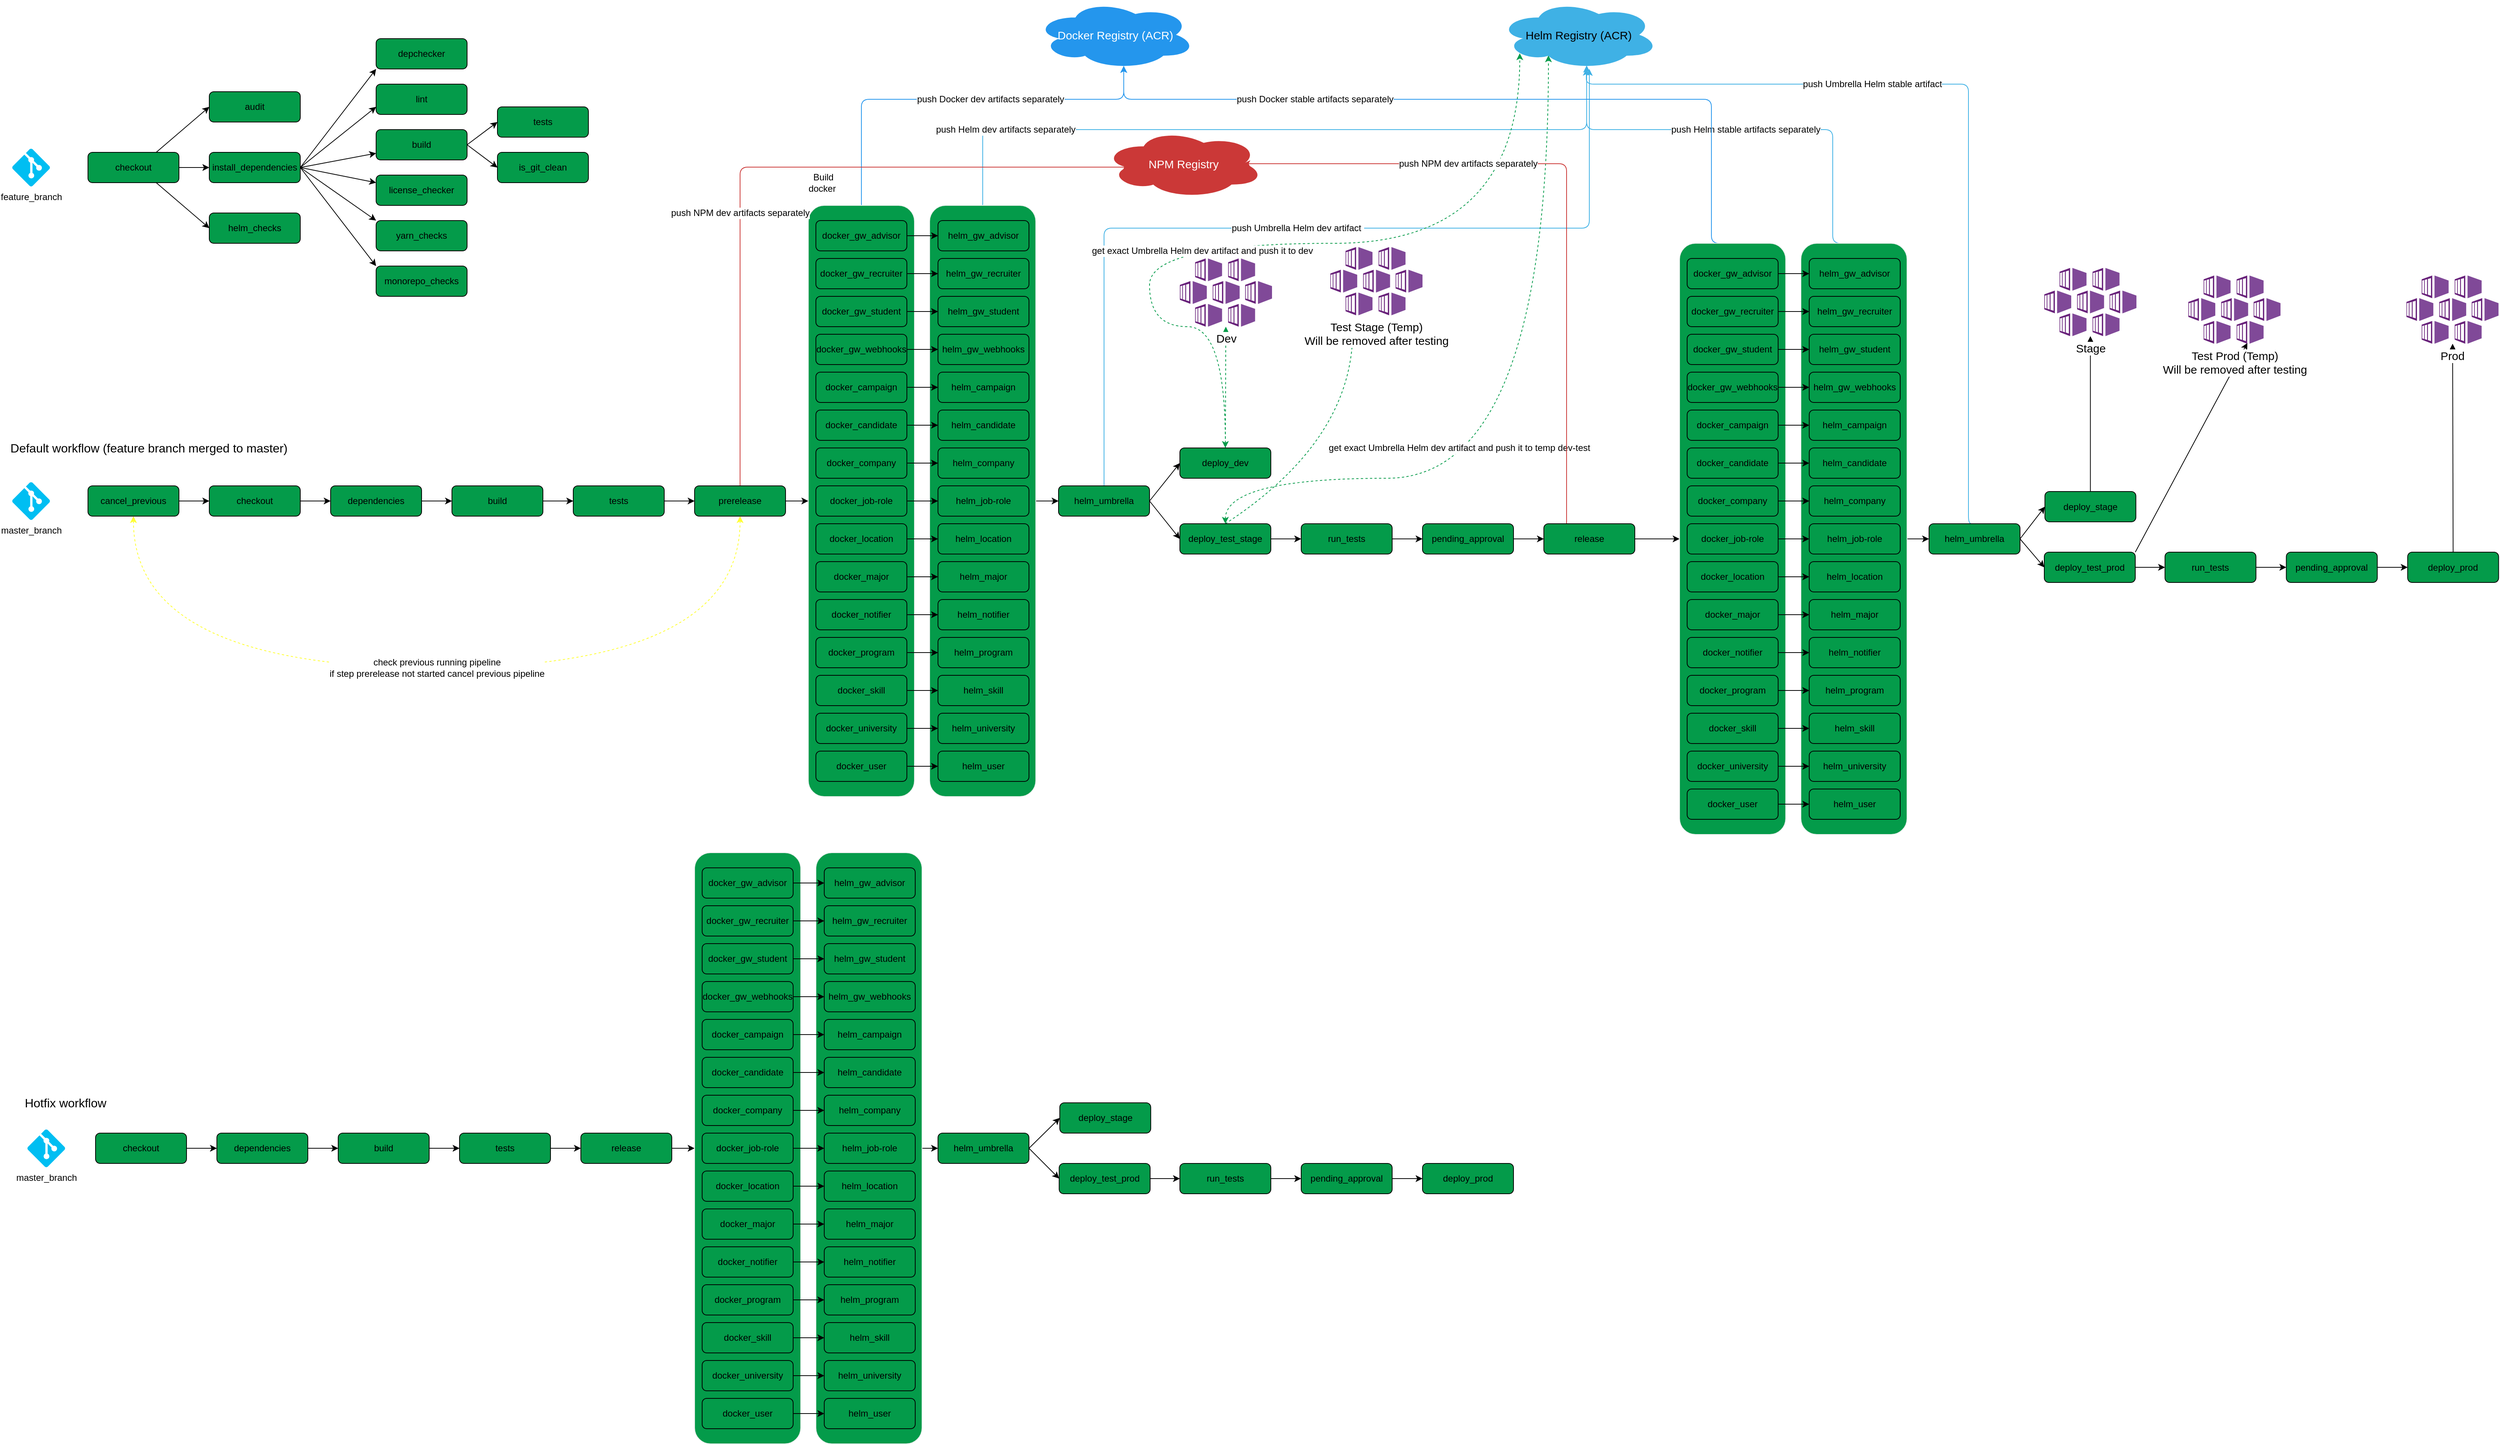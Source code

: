 <mxfile version="13.1.3">
    <diagram id="6hGFLwfOUW9BJ-s0fimq" name="Page-1">
        <mxGraphModel dx="1618" dy="837" grid="1" gridSize="10" guides="1" tooltips="1" connect="1" arrows="1" fold="1" page="1" pageScale="1" pageWidth="827" pageHeight="1169" math="0" shadow="0">
            <root>
                <mxCell id="0"/>
                <mxCell id="1" parent="0"/>
                <mxCell id="155" value="" style="edgeStyle=none;rounded=0;orthogonalLoop=1;jettySize=auto;html=1;" parent="1" source="153" target="118" edge="1">
                    <mxGeometry relative="1" as="geometry"/>
                </mxCell>
                <mxCell id="242" value="&lt;font style=&quot;font-size: 12px&quot;&gt;push Helm dev artifacts separately&lt;/font&gt;" style="edgeStyle=orthogonalEdgeStyle;rounded=1;orthogonalLoop=1;jettySize=auto;html=1;exitX=0.5;exitY=0;exitDx=0;exitDy=0;entryX=0.55;entryY=0.95;entryDx=0;entryDy=0;entryPerimeter=0;fillColor=#1ba1e2;strokeColor=#3FB1E5;" parent="1" source="153" target="148" edge="1">
                    <mxGeometry x="-0.796" y="-30" relative="1" as="geometry">
                        <Array as="points">
                            <mxPoint x="1300" y="210"/>
                            <mxPoint x="2097" y="210"/>
                        </Array>
                        <mxPoint x="30" y="-30" as="offset"/>
                    </mxGeometry>
                </mxCell>
                <mxCell id="153" value="" style="rounded=1;whiteSpace=wrap;html=1;fillColor=#049B4A;strokeColor=#F0F0F0;" parent="1" vertex="1">
                    <mxGeometry x="1230" y="310" width="140" height="780" as="geometry"/>
                </mxCell>
                <mxCell id="240" value="&lt;font style=&quot;font-size: 12px&quot;&gt;push Docker&amp;nbsp;dev artifacts&amp;nbsp;separately&lt;/font&gt;" style="edgeStyle=orthogonalEdgeStyle;rounded=1;orthogonalLoop=1;jettySize=auto;html=1;exitX=0.5;exitY=0;exitDx=0;exitDy=0;entryX=0.55;entryY=0.95;entryDx=0;entryDy=0;entryPerimeter=0;fillColor=#0050ef;strokeColor=#2496ed;" parent="1" source="151" target="146" edge="1">
                    <mxGeometry x="0.168" relative="1" as="geometry">
                        <mxPoint x="1486" y="140" as="targetPoint"/>
                        <Array as="points">
                            <mxPoint x="1140" y="170"/>
                            <mxPoint x="1486" y="170"/>
                            <mxPoint x="1486" y="126"/>
                            <mxPoint x="1486" y="126"/>
                        </Array>
                        <mxPoint as="offset"/>
                    </mxGeometry>
                </mxCell>
                <mxCell id="151" value="" style="rounded=1;whiteSpace=wrap;html=1;fillColor=#049B4A;strokeColor=#F0F0F0;" parent="1" vertex="1">
                    <mxGeometry x="1070" y="310" width="140" height="780" as="geometry"/>
                </mxCell>
                <mxCell id="3" value="feature_branch" style="verticalLabelPosition=bottom;html=1;verticalAlign=top;align=center;strokeColor=none;fillColor=#00BEF2;shape=mxgraph.azure.git_repository;" parent="1" vertex="1">
                    <mxGeometry x="20" y="235" width="50" height="50" as="geometry"/>
                </mxCell>
                <mxCell id="4" value="master_branch" style="verticalLabelPosition=bottom;html=1;verticalAlign=top;align=center;strokeColor=none;fillColor=#00BEF2;shape=mxgraph.azure.git_repository;" parent="1" vertex="1">
                    <mxGeometry x="20" y="675" width="50" height="50" as="geometry"/>
                </mxCell>
                <mxCell id="31" style="rounded=0;orthogonalLoop=1;jettySize=auto;html=1;exitX=0.75;exitY=0;exitDx=0;exitDy=0;entryX=0;entryY=0.5;entryDx=0;entryDy=0;" parent="1" source="8" target="14" edge="1">
                    <mxGeometry relative="1" as="geometry"/>
                </mxCell>
                <mxCell id="32" value="" style="edgeStyle=orthogonalEdgeStyle;rounded=0;orthogonalLoop=1;jettySize=auto;html=1;" parent="1" source="8" target="10" edge="1">
                    <mxGeometry relative="1" as="geometry"/>
                </mxCell>
                <mxCell id="33" style="orthogonalLoop=1;jettySize=auto;html=1;exitX=0.75;exitY=1;exitDx=0;exitDy=0;entryX=0;entryY=0.5;entryDx=0;entryDy=0;rounded=0;" parent="1" source="8" target="24" edge="1">
                    <mxGeometry relative="1" as="geometry"/>
                </mxCell>
                <mxCell id="8" value="checkout" style="rounded=1;whiteSpace=wrap;html=1;fillColor=#049B4A;" parent="1" vertex="1">
                    <mxGeometry x="120" y="240" width="120" height="40" as="geometry"/>
                </mxCell>
                <mxCell id="34" value="" style="edgeStyle=none;rounded=0;orthogonalLoop=1;jettySize=auto;html=1;exitX=1;exitY=0.5;exitDx=0;exitDy=0;" parent="1" source="10" target="12" edge="1">
                    <mxGeometry relative="1" as="geometry"/>
                </mxCell>
                <mxCell id="40" style="edgeStyle=none;rounded=0;orthogonalLoop=1;jettySize=auto;html=1;exitX=1;exitY=0.5;exitDx=0;exitDy=0;entryX=0;entryY=1;entryDx=0;entryDy=0;" parent="1" source="10" target="18" edge="1">
                    <mxGeometry relative="1" as="geometry"/>
                </mxCell>
                <mxCell id="41" style="edgeStyle=none;rounded=0;orthogonalLoop=1;jettySize=auto;html=1;exitX=1;exitY=0.5;exitDx=0;exitDy=0;entryX=0;entryY=0.75;entryDx=0;entryDy=0;" parent="1" source="10" target="16" edge="1">
                    <mxGeometry relative="1" as="geometry"/>
                </mxCell>
                <mxCell id="43" style="edgeStyle=none;rounded=0;orthogonalLoop=1;jettySize=auto;html=1;exitX=1;exitY=0.5;exitDx=0;exitDy=0;entryX=0;entryY=0;entryDx=0;entryDy=0;" parent="1" source="10" target="27" edge="1">
                    <mxGeometry relative="1" as="geometry"/>
                </mxCell>
                <mxCell id="44" style="edgeStyle=none;rounded=0;orthogonalLoop=1;jettySize=auto;html=1;exitX=1;exitY=0.5;exitDx=0;exitDy=0;entryX=0;entryY=0;entryDx=0;entryDy=0;" parent="1" source="10" target="26" edge="1">
                    <mxGeometry relative="1" as="geometry"/>
                </mxCell>
                <mxCell id="45" style="edgeStyle=none;rounded=0;orthogonalLoop=1;jettySize=auto;html=1;exitX=1;exitY=0.5;exitDx=0;exitDy=0;entryX=0;entryY=0.25;entryDx=0;entryDy=0;" parent="1" source="10" target="20" edge="1">
                    <mxGeometry relative="1" as="geometry"/>
                </mxCell>
                <mxCell id="10" value="install_dependencies" style="rounded=1;whiteSpace=wrap;html=1;fillColor=#049B4A;" parent="1" vertex="1">
                    <mxGeometry x="280" y="240" width="120" height="40" as="geometry"/>
                </mxCell>
                <mxCell id="35" style="edgeStyle=none;rounded=0;orthogonalLoop=1;jettySize=auto;html=1;exitX=1;exitY=0.5;exitDx=0;exitDy=0;entryX=0;entryY=0.5;entryDx=0;entryDy=0;" parent="1" source="12" target="22" edge="1">
                    <mxGeometry relative="1" as="geometry"/>
                </mxCell>
                <mxCell id="36" style="edgeStyle=none;rounded=0;orthogonalLoop=1;jettySize=auto;html=1;exitX=1;exitY=0.5;exitDx=0;exitDy=0;entryX=0;entryY=0.5;entryDx=0;entryDy=0;" parent="1" source="12" target="28" edge="1">
                    <mxGeometry relative="1" as="geometry"/>
                </mxCell>
                <mxCell id="12" value="build" style="rounded=1;whiteSpace=wrap;html=1;fillColor=#049B4A;" parent="1" vertex="1">
                    <mxGeometry x="500" y="210" width="120" height="40" as="geometry"/>
                </mxCell>
                <mxCell id="14" value="audit" style="rounded=1;whiteSpace=wrap;html=1;fillColor=#049B4A;" parent="1" vertex="1">
                    <mxGeometry x="280" y="160" width="120" height="40" as="geometry"/>
                </mxCell>
                <mxCell id="16" value="lint" style="rounded=1;whiteSpace=wrap;html=1;fillColor=#049B4A;" parent="1" vertex="1">
                    <mxGeometry x="500" y="150" width="120" height="40" as="geometry"/>
                </mxCell>
                <mxCell id="18" value="depchecker" style="rounded=1;whiteSpace=wrap;html=1;fillColor=#049B4A;" parent="1" vertex="1">
                    <mxGeometry x="500" y="90" width="120" height="40" as="geometry"/>
                </mxCell>
                <mxCell id="20" value="license_checker" style="rounded=1;whiteSpace=wrap;html=1;fillColor=#049B4A;" parent="1" vertex="1">
                    <mxGeometry x="500" y="270" width="120" height="40" as="geometry"/>
                </mxCell>
                <mxCell id="22" value="tests" style="rounded=1;whiteSpace=wrap;html=1;fillColor=#049B4A;" parent="1" vertex="1">
                    <mxGeometry x="660" y="180" width="120" height="40" as="geometry"/>
                </mxCell>
                <mxCell id="24" value="helm_checks" style="rounded=1;whiteSpace=wrap;html=1;fillColor=#049B4A;" parent="1" vertex="1">
                    <mxGeometry x="280" y="320" width="120" height="40" as="geometry"/>
                </mxCell>
                <mxCell id="26" value="yarn_checks" style="rounded=1;whiteSpace=wrap;html=1;fillColor=#049B4A;" parent="1" vertex="1">
                    <mxGeometry x="500" y="330" width="120" height="40" as="geometry"/>
                </mxCell>
                <mxCell id="27" value="monorepo_checks" style="rounded=1;whiteSpace=wrap;html=1;fillColor=#049B4A;" parent="1" vertex="1">
                    <mxGeometry x="500" y="390" width="120" height="40" as="geometry"/>
                </mxCell>
                <mxCell id="28" value="is_git_clean" style="rounded=1;whiteSpace=wrap;html=1;fillColor=#049B4A;" parent="1" vertex="1">
                    <mxGeometry x="660" y="240" width="120" height="40" as="geometry"/>
                </mxCell>
                <mxCell id="48" value="" style="edgeStyle=none;rounded=0;orthogonalLoop=1;jettySize=auto;html=1;" parent="1" source="46" target="47" edge="1">
                    <mxGeometry relative="1" as="geometry"/>
                </mxCell>
                <mxCell id="250" value="&lt;font style=&quot;font-size: 12px&quot;&gt;check previous running pipeline&lt;br&gt;if step prerelease not started cancel previous pipeline&lt;/font&gt;" style="edgeStyle=orthogonalEdgeStyle;curved=1;orthogonalLoop=1;jettySize=auto;html=1;exitX=0.5;exitY=1;exitDx=0;exitDy=0;entryX=0.5;entryY=1;entryDx=0;entryDy=0;dashed=1;startArrow=classic;startFill=1;strokeColor=#FFFF33;" parent="1" source="46" target="55" edge="1">
                    <mxGeometry relative="1" as="geometry">
                        <Array as="points">
                            <mxPoint x="180" y="920"/>
                            <mxPoint x="980" y="920"/>
                        </Array>
                    </mxGeometry>
                </mxCell>
                <mxCell id="46" value="cancel_previous" style="rounded=1;whiteSpace=wrap;html=1;fillColor=#049B4A;" parent="1" vertex="1">
                    <mxGeometry x="120" y="680" width="120" height="40" as="geometry"/>
                </mxCell>
                <mxCell id="50" value="" style="edgeStyle=none;rounded=0;orthogonalLoop=1;jettySize=auto;html=1;" parent="1" source="47" target="49" edge="1">
                    <mxGeometry relative="1" as="geometry"/>
                </mxCell>
                <mxCell id="47" value="checkout" style="rounded=1;whiteSpace=wrap;html=1;fillColor=#049B4A;" parent="1" vertex="1">
                    <mxGeometry x="280" y="680" width="120" height="40" as="geometry"/>
                </mxCell>
                <mxCell id="52" value="" style="edgeStyle=none;rounded=0;orthogonalLoop=1;jettySize=auto;html=1;" parent="1" source="49" target="51" edge="1">
                    <mxGeometry relative="1" as="geometry"/>
                </mxCell>
                <mxCell id="49" value="dependencies" style="rounded=1;whiteSpace=wrap;html=1;fillColor=#049B4A;" parent="1" vertex="1">
                    <mxGeometry x="440" y="680" width="120" height="40" as="geometry"/>
                </mxCell>
                <mxCell id="54" value="" style="edgeStyle=none;rounded=0;orthogonalLoop=1;jettySize=auto;html=1;" parent="1" source="51" target="53" edge="1">
                    <mxGeometry relative="1" as="geometry"/>
                </mxCell>
                <mxCell id="51" value="build" style="rounded=1;whiteSpace=wrap;html=1;fillColor=#049B4A;" parent="1" vertex="1">
                    <mxGeometry x="600" y="680" width="120" height="40" as="geometry"/>
                </mxCell>
                <mxCell id="56" value="" style="edgeStyle=none;rounded=0;orthogonalLoop=1;jettySize=auto;html=1;" parent="1" source="53" target="55" edge="1">
                    <mxGeometry relative="1" as="geometry"/>
                </mxCell>
                <mxCell id="53" value="tests" style="rounded=1;whiteSpace=wrap;html=1;fillColor=#049B4A;" parent="1" vertex="1">
                    <mxGeometry x="760" y="680" width="120" height="40" as="geometry"/>
                </mxCell>
                <mxCell id="154" value="" style="edgeStyle=none;rounded=0;orthogonalLoop=1;jettySize=auto;html=1;" parent="1" source="55" target="151" edge="1">
                    <mxGeometry relative="1" as="geometry"/>
                </mxCell>
                <mxCell id="237" value="&lt;font style=&quot;font-size: 12px&quot;&gt;push NPM dev artifacts&amp;nbsp;separately&lt;/font&gt;" style="edgeStyle=orthogonalEdgeStyle;rounded=1;orthogonalLoop=1;jettySize=auto;html=1;exitX=0.5;exitY=0;exitDx=0;exitDy=0;entryX=0.16;entryY=0.55;entryDx=0;entryDy=0;entryPerimeter=0;fillColor=#e51400;strokeColor=#cb3837;" parent="1" source="55" target="144" edge="1">
                    <mxGeometry x="-0.1" y="-60" relative="1" as="geometry">
                        <Array as="points">
                            <mxPoint x="980" y="260"/>
                        </Array>
                        <mxPoint as="offset"/>
                    </mxGeometry>
                </mxCell>
                <mxCell id="55" value="prerelease" style="rounded=1;whiteSpace=wrap;html=1;fillColor=#049B4A;" parent="1" vertex="1">
                    <mxGeometry x="920" y="680" width="120" height="40" as="geometry"/>
                </mxCell>
                <mxCell id="110" value="" style="edgeStyle=none;rounded=0;orthogonalLoop=1;jettySize=auto;html=1;" parent="1" source="57" target="88" edge="1">
                    <mxGeometry relative="1" as="geometry"/>
                </mxCell>
                <mxCell id="57" value="docker_job-role" style="rounded=1;whiteSpace=wrap;html=1;fillColor=#049B4A;" parent="1" vertex="1">
                    <mxGeometry x="1080" y="680" width="120" height="40" as="geometry"/>
                </mxCell>
                <mxCell id="109" value="" style="edgeStyle=none;rounded=0;orthogonalLoop=1;jettySize=auto;html=1;" parent="1" source="59" target="89" edge="1">
                    <mxGeometry relative="1" as="geometry"/>
                </mxCell>
                <mxCell id="59" value="docker_company" style="rounded=1;whiteSpace=wrap;html=1;fillColor=#049B4A;" parent="1" vertex="1">
                    <mxGeometry x="1080" y="630" width="120" height="40" as="geometry"/>
                </mxCell>
                <mxCell id="108" value="" style="edgeStyle=none;rounded=0;orthogonalLoop=1;jettySize=auto;html=1;" parent="1" source="60" target="90" edge="1">
                    <mxGeometry relative="1" as="geometry"/>
                </mxCell>
                <mxCell id="60" value="docker_candidate" style="rounded=1;whiteSpace=wrap;html=1;fillColor=#049B4A;" parent="1" vertex="1">
                    <mxGeometry x="1080" y="580" width="120" height="40" as="geometry"/>
                </mxCell>
                <mxCell id="107" value="" style="edgeStyle=none;rounded=0;orthogonalLoop=1;jettySize=auto;html=1;" parent="1" source="61" target="91" edge="1">
                    <mxGeometry relative="1" as="geometry"/>
                </mxCell>
                <mxCell id="61" value="docker_campaign" style="rounded=1;whiteSpace=wrap;html=1;fillColor=#049B4A;" parent="1" vertex="1">
                    <mxGeometry x="1080" y="530" width="120" height="40" as="geometry"/>
                </mxCell>
                <mxCell id="106" value="" style="edgeStyle=none;rounded=0;orthogonalLoop=1;jettySize=auto;html=1;" parent="1" source="62" target="92" edge="1">
                    <mxGeometry relative="1" as="geometry"/>
                </mxCell>
                <mxCell id="62" value="docker_gw_webhooks" style="rounded=1;whiteSpace=wrap;html=1;fillColor=#049B4A;" parent="1" vertex="1">
                    <mxGeometry x="1080" y="480" width="120" height="40" as="geometry"/>
                </mxCell>
                <mxCell id="105" value="" style="edgeStyle=none;rounded=0;orthogonalLoop=1;jettySize=auto;html=1;" parent="1" source="63" target="93" edge="1">
                    <mxGeometry relative="1" as="geometry"/>
                </mxCell>
                <mxCell id="63" value="docker_gw_student" style="rounded=1;whiteSpace=wrap;html=1;fillColor=#049B4A;" parent="1" vertex="1">
                    <mxGeometry x="1080" y="430" width="120" height="40" as="geometry"/>
                </mxCell>
                <mxCell id="104" value="" style="edgeStyle=none;rounded=0;orthogonalLoop=1;jettySize=auto;html=1;" parent="1" source="64" target="94" edge="1">
                    <mxGeometry relative="1" as="geometry"/>
                </mxCell>
                <mxCell id="64" value="docker_gw_recruiter" style="rounded=1;whiteSpace=wrap;html=1;fillColor=#049B4A;" parent="1" vertex="1">
                    <mxGeometry x="1080" y="380" width="120" height="40" as="geometry"/>
                </mxCell>
                <mxCell id="103" value="" style="edgeStyle=none;rounded=0;orthogonalLoop=1;jettySize=auto;html=1;" parent="1" source="65" target="95" edge="1">
                    <mxGeometry relative="1" as="geometry"/>
                </mxCell>
                <mxCell id="65" value="docker_gw_advisor" style="rounded=1;whiteSpace=wrap;html=1;fillColor=#049B4A;" parent="1" vertex="1">
                    <mxGeometry x="1080" y="330" width="120" height="40" as="geometry"/>
                </mxCell>
                <mxCell id="115" value="" style="edgeStyle=none;rounded=0;orthogonalLoop=1;jettySize=auto;html=1;" parent="1" source="66" target="96" edge="1">
                    <mxGeometry relative="1" as="geometry"/>
                </mxCell>
                <mxCell id="66" value="docker_skill" style="rounded=1;whiteSpace=wrap;html=1;fillColor=#049B4A;" parent="1" vertex="1">
                    <mxGeometry x="1080" y="930" width="120" height="40" as="geometry"/>
                </mxCell>
                <mxCell id="111" value="" style="edgeStyle=none;rounded=0;orthogonalLoop=1;jettySize=auto;html=1;" parent="1" source="67" target="97" edge="1">
                    <mxGeometry relative="1" as="geometry"/>
                </mxCell>
                <mxCell id="67" value="docker_location" style="rounded=1;whiteSpace=wrap;html=1;fillColor=#049B4A;" parent="1" vertex="1">
                    <mxGeometry x="1080" y="730" width="120" height="40" as="geometry"/>
                </mxCell>
                <mxCell id="112" value="" style="edgeStyle=none;rounded=0;orthogonalLoop=1;jettySize=auto;html=1;" parent="1" source="68" target="98" edge="1">
                    <mxGeometry relative="1" as="geometry"/>
                </mxCell>
                <mxCell id="68" value="docker_major" style="rounded=1;whiteSpace=wrap;html=1;fillColor=#049B4A;" parent="1" vertex="1">
                    <mxGeometry x="1080" y="780" width="120" height="40" as="geometry"/>
                </mxCell>
                <mxCell id="113" value="" style="edgeStyle=none;rounded=0;orthogonalLoop=1;jettySize=auto;html=1;" parent="1" source="69" target="99" edge="1">
                    <mxGeometry relative="1" as="geometry"/>
                </mxCell>
                <mxCell id="69" value="docker_notifier" style="rounded=1;whiteSpace=wrap;html=1;fillColor=#049B4A;" parent="1" vertex="1">
                    <mxGeometry x="1080" y="830" width="120" height="40" as="geometry"/>
                </mxCell>
                <mxCell id="114" value="" style="edgeStyle=none;rounded=0;orthogonalLoop=1;jettySize=auto;html=1;" parent="1" source="70" target="100" edge="1">
                    <mxGeometry relative="1" as="geometry"/>
                </mxCell>
                <mxCell id="70" value="docker_program" style="rounded=1;whiteSpace=wrap;html=1;fillColor=#049B4A;" parent="1" vertex="1">
                    <mxGeometry x="1080" y="880" width="120" height="40" as="geometry"/>
                </mxCell>
                <mxCell id="116" value="" style="edgeStyle=none;rounded=0;orthogonalLoop=1;jettySize=auto;html=1;" parent="1" source="71" target="101" edge="1">
                    <mxGeometry relative="1" as="geometry"/>
                </mxCell>
                <mxCell id="71" value="docker_university" style="rounded=1;whiteSpace=wrap;html=1;fillColor=#049B4A;" parent="1" vertex="1">
                    <mxGeometry x="1080" y="980" width="120" height="40" as="geometry"/>
                </mxCell>
                <mxCell id="117" value="" style="edgeStyle=none;rounded=0;orthogonalLoop=1;jettySize=auto;html=1;" parent="1" source="72" target="102" edge="1">
                    <mxGeometry relative="1" as="geometry"/>
                </mxCell>
                <mxCell id="72" value="docker_user" style="rounded=1;whiteSpace=wrap;html=1;fillColor=#049B4A;" parent="1" vertex="1">
                    <mxGeometry x="1080" y="1030" width="120" height="40" as="geometry"/>
                </mxCell>
                <mxCell id="88" value="helm_job-role" style="rounded=1;whiteSpace=wrap;html=1;fillColor=#049B4A;" parent="1" vertex="1">
                    <mxGeometry x="1241" y="680" width="120" height="40" as="geometry"/>
                </mxCell>
                <mxCell id="121" value="" style="edgeStyle=none;rounded=0;orthogonalLoop=1;jettySize=auto;html=1;exitX=1;exitY=0.5;exitDx=0;exitDy=0;entryX=0;entryY=0.5;entryDx=0;entryDy=0;" parent="1" source="118" target="120" edge="1">
                    <mxGeometry relative="1" as="geometry"/>
                </mxCell>
                <mxCell id="123" style="edgeStyle=none;rounded=0;orthogonalLoop=1;jettySize=auto;html=1;exitX=1;exitY=0.5;exitDx=0;exitDy=0;entryX=0;entryY=0.5;entryDx=0;entryDy=0;" parent="1" source="118" target="122" edge="1">
                    <mxGeometry relative="1" as="geometry"/>
                </mxCell>
                <mxCell id="244" value="&lt;font style=&quot;font-size: 12px&quot;&gt;push Umbrella Helm dev artifact&amp;nbsp;&lt;/font&gt;" style="edgeStyle=orthogonalEdgeStyle;rounded=1;orthogonalLoop=1;jettySize=auto;html=1;exitX=0.5;exitY=0;exitDx=0;exitDy=0;fillColor=#1ba1e2;strokeColor=#3FB1E5;" parent="1" source="118" edge="1">
                    <mxGeometry relative="1" as="geometry">
                        <mxPoint x="2100" y="130" as="targetPoint"/>
                        <Array as="points">
                            <mxPoint x="1460" y="340"/>
                            <mxPoint x="2100" y="340"/>
                        </Array>
                    </mxGeometry>
                </mxCell>
                <mxCell id="118" value="helm_umbrella" style="rounded=1;whiteSpace=wrap;html=1;fillColor=#049B4A;" parent="1" vertex="1">
                    <mxGeometry x="1400" y="680" width="120" height="40" as="geometry"/>
                </mxCell>
                <mxCell id="172" style="edgeStyle=none;rounded=0;orthogonalLoop=1;jettySize=auto;html=1;exitX=0.5;exitY=0;exitDx=0;exitDy=0;dashed=1;strokeColor=#049B4A;" parent="1" source="120" target="161" edge="1">
                    <mxGeometry relative="1" as="geometry"/>
                </mxCell>
                <mxCell id="248" value="&lt;font style=&quot;font-size: 12px&quot;&gt;get exact Umbrella Helm dev artifact and push it to dev&amp;nbsp;&lt;/font&gt;" style="edgeStyle=orthogonalEdgeStyle;orthogonalLoop=1;jettySize=auto;html=1;exitX=0.5;exitY=0;exitDx=0;exitDy=0;entryX=0.13;entryY=0.77;entryDx=0;entryDy=0;entryPerimeter=0;strokeColor=#049B4A;dashed=1;curved=1;startArrow=classic;startFill=1;" parent="1" source="120" target="148" edge="1">
                    <mxGeometry x="-0.206" y="-10" relative="1" as="geometry">
                        <Array as="points">
                            <mxPoint x="1620" y="470"/>
                            <mxPoint x="1520" y="470"/>
                            <mxPoint x="1520" y="360"/>
                            <mxPoint x="2008" y="360"/>
                        </Array>
                        <mxPoint as="offset"/>
                    </mxGeometry>
                </mxCell>
                <mxCell id="120" value="deploy_dev" style="rounded=1;whiteSpace=wrap;html=1;fillColor=#049B4A;" parent="1" vertex="1">
                    <mxGeometry x="1560" y="630" width="120" height="40" as="geometry"/>
                </mxCell>
                <mxCell id="89" value="helm_company" style="rounded=1;whiteSpace=wrap;html=1;fillColor=#049B4A;" parent="1" vertex="1">
                    <mxGeometry x="1241" y="630" width="120" height="40" as="geometry"/>
                </mxCell>
                <mxCell id="90" value="helm_candidate" style="rounded=1;whiteSpace=wrap;html=1;fillColor=#049B4A;" parent="1" vertex="1">
                    <mxGeometry x="1241" y="580" width="120" height="40" as="geometry"/>
                </mxCell>
                <mxCell id="91" value="helm_campaign" style="rounded=1;whiteSpace=wrap;html=1;fillColor=#049B4A;" parent="1" vertex="1">
                    <mxGeometry x="1241" y="530" width="120" height="40" as="geometry"/>
                </mxCell>
                <mxCell id="92" value="helm_gw_webhooks" style="rounded=1;whiteSpace=wrap;html=1;fillColor=#049B4A;" parent="1" vertex="1">
                    <mxGeometry x="1241" y="480" width="120" height="40" as="geometry"/>
                </mxCell>
                <mxCell id="93" value="helm_gw_student" style="rounded=1;whiteSpace=wrap;html=1;fillColor=#049B4A;" parent="1" vertex="1">
                    <mxGeometry x="1241" y="430" width="120" height="40" as="geometry"/>
                </mxCell>
                <mxCell id="94" value="helm_gw_recruiter" style="rounded=1;whiteSpace=wrap;html=1;fillColor=#049B4A;" parent="1" vertex="1">
                    <mxGeometry x="1241" y="380" width="120" height="40" as="geometry"/>
                </mxCell>
                <mxCell id="95" value="helm_gw_advisor" style="rounded=1;whiteSpace=wrap;html=1;fillColor=#049B4A;" parent="1" vertex="1">
                    <mxGeometry x="1241" y="330" width="120" height="40" as="geometry"/>
                </mxCell>
                <mxCell id="96" value="helm_skill" style="rounded=1;whiteSpace=wrap;html=1;fillColor=#049B4A;" parent="1" vertex="1">
                    <mxGeometry x="1241" y="930" width="120" height="40" as="geometry"/>
                </mxCell>
                <mxCell id="97" value="helm_location" style="rounded=1;whiteSpace=wrap;html=1;fillColor=#049B4A;" parent="1" vertex="1">
                    <mxGeometry x="1241" y="730" width="120" height="40" as="geometry"/>
                </mxCell>
                <mxCell id="98" value="helm_major" style="rounded=1;whiteSpace=wrap;html=1;fillColor=#049B4A;" parent="1" vertex="1">
                    <mxGeometry x="1241" y="780" width="120" height="40" as="geometry"/>
                </mxCell>
                <mxCell id="99" value="helm_notifier" style="rounded=1;whiteSpace=wrap;html=1;fillColor=#049B4A;" parent="1" vertex="1">
                    <mxGeometry x="1241" y="830" width="120" height="40" as="geometry"/>
                </mxCell>
                <mxCell id="100" value="helm_program" style="rounded=1;whiteSpace=wrap;html=1;fillColor=#049B4A;" parent="1" vertex="1">
                    <mxGeometry x="1241" y="880" width="120" height="40" as="geometry"/>
                </mxCell>
                <mxCell id="101" value="helm_university" style="rounded=1;whiteSpace=wrap;html=1;fillColor=#049B4A;" parent="1" vertex="1">
                    <mxGeometry x="1241" y="980" width="120" height="40" as="geometry"/>
                </mxCell>
                <mxCell id="102" value="helm_user" style="rounded=1;whiteSpace=wrap;html=1;fillColor=#049B4A;" parent="1" vertex="1">
                    <mxGeometry x="1241" y="1030" width="120" height="40" as="geometry"/>
                </mxCell>
                <mxCell id="125" value="" style="edgeStyle=none;rounded=0;orthogonalLoop=1;jettySize=auto;html=1;" parent="1" source="122" target="124" edge="1">
                    <mxGeometry relative="1" as="geometry"/>
                </mxCell>
                <mxCell id="173" style="edgeStyle=none;orthogonalLoop=1;jettySize=auto;html=1;exitX=0.5;exitY=0;exitDx=0;exitDy=0;entryX=0.477;entryY=0.989;entryDx=0;entryDy=0;entryPerimeter=0;dashed=1;strokeColor=#049B4A;curved=1;" parent="1" source="122" edge="1">
                    <mxGeometry relative="1" as="geometry">
                        <Array as="points">
                            <mxPoint x="1788" y="620"/>
                        </Array>
                        <mxPoint x="1788.013" y="469.01" as="targetPoint"/>
                    </mxGeometry>
                </mxCell>
                <mxCell id="249" value="&lt;span style=&quot;font-size: 12px&quot;&gt;get exact Umbrella Helm dev artifact and push it to temp dev-test&amp;nbsp;&lt;/span&gt;" style="edgeStyle=orthogonalEdgeStyle;orthogonalLoop=1;jettySize=auto;html=1;exitX=0.5;exitY=0;exitDx=0;exitDy=0;entryX=0.31;entryY=0.8;entryDx=0;entryDy=0;entryPerimeter=0;dashed=1;strokeColor=#049B4A;startArrow=classic;startFill=1;curved=1;" parent="1" source="122" target="148" edge="1">
                    <mxGeometry x="-0.291" y="40" relative="1" as="geometry">
                        <Array as="points">
                            <mxPoint x="1620" y="670"/>
                            <mxPoint x="2046" y="670"/>
                        </Array>
                        <mxPoint as="offset"/>
                    </mxGeometry>
                </mxCell>
                <mxCell id="122" value="deploy_test_stage" style="rounded=1;whiteSpace=wrap;html=1;fillColor=#049B4A;" parent="1" vertex="1">
                    <mxGeometry x="1560" y="730" width="120" height="40" as="geometry"/>
                </mxCell>
                <mxCell id="127" value="" style="edgeStyle=none;rounded=0;orthogonalLoop=1;jettySize=auto;html=1;" parent="1" source="124" target="126" edge="1">
                    <mxGeometry relative="1" as="geometry"/>
                </mxCell>
                <mxCell id="124" value="run_tests" style="rounded=1;whiteSpace=wrap;html=1;fillColor=#049B4A;" parent="1" vertex="1">
                    <mxGeometry x="1720" y="730" width="120" height="40" as="geometry"/>
                </mxCell>
                <mxCell id="129" value="" style="edgeStyle=none;rounded=0;orthogonalLoop=1;jettySize=auto;html=1;" parent="1" source="126" target="128" edge="1">
                    <mxGeometry relative="1" as="geometry"/>
                </mxCell>
                <mxCell id="126" value="pending_approval" style="rounded=1;whiteSpace=wrap;html=1;fillColor=#049B4A;" parent="1" vertex="1">
                    <mxGeometry x="1880" y="730" width="120" height="40" as="geometry"/>
                </mxCell>
                <mxCell id="230" style="edgeStyle=none;rounded=0;orthogonalLoop=1;jettySize=auto;html=1;exitX=1;exitY=0.5;exitDx=0;exitDy=0;entryX=0;entryY=0.5;entryDx=0;entryDy=0;" parent="1" source="128" target="183" edge="1">
                    <mxGeometry relative="1" as="geometry">
                        <mxPoint x="2151" y="750" as="sourcePoint"/>
                    </mxGeometry>
                </mxCell>
                <mxCell id="238" value="&lt;font style=&quot;font-size: 12px&quot;&gt;push NPM&amp;nbsp;dev artifacts&amp;nbsp;separately&lt;/font&gt;" style="edgeStyle=orthogonalEdgeStyle;rounded=1;orthogonalLoop=1;jettySize=auto;html=1;exitX=0.25;exitY=0;exitDx=0;exitDy=0;entryX=0.875;entryY=0.5;entryDx=0;entryDy=0;entryPerimeter=0;fillColor=#e51400;strokeColor=#cb3837;" parent="1" source="128" target="144" edge="1">
                    <mxGeometry x="0.054" y="130" relative="1" as="geometry">
                        <Array as="points">
                            <mxPoint x="2070" y="255"/>
                        </Array>
                        <mxPoint x="-130" y="-130" as="offset"/>
                    </mxGeometry>
                </mxCell>
                <mxCell id="128" value="release" style="rounded=1;whiteSpace=wrap;html=1;fillColor=#049B4A;" parent="1" vertex="1">
                    <mxGeometry x="2040" y="730" width="120" height="40" as="geometry"/>
                </mxCell>
                <mxCell id="135" value="" style="edgeStyle=none;rounded=0;orthogonalLoop=1;jettySize=auto;html=1;entryX=0;entryY=0.5;entryDx=0;entryDy=0;exitX=1;exitY=0.5;exitDx=0;exitDy=0;" parent="1" source="232" target="134" edge="1">
                    <mxGeometry relative="1" as="geometry">
                        <mxPoint x="2989" y="750.0" as="sourcePoint"/>
                    </mxGeometry>
                </mxCell>
                <mxCell id="176" style="edgeStyle=none;rounded=0;orthogonalLoop=1;jettySize=auto;html=1;exitX=1;exitY=0.5;exitDx=0;exitDy=0;entryX=0;entryY=0.5;entryDx=0;entryDy=0;" parent="1" source="232" target="136" edge="1">
                    <mxGeometry relative="1" as="geometry">
                        <mxPoint x="2989" y="750.0" as="sourcePoint"/>
                    </mxGeometry>
                </mxCell>
                <mxCell id="175" style="edgeStyle=none;rounded=0;orthogonalLoop=1;jettySize=auto;html=1;" parent="1" source="134" target="168" edge="1">
                    <mxGeometry relative="1" as="geometry"/>
                </mxCell>
                <mxCell id="134" value="deploy_stage" style="rounded=1;whiteSpace=wrap;html=1;fillColor=#049B4A;" parent="1" vertex="1">
                    <mxGeometry x="2700.81" y="687.5" width="120" height="40" as="geometry"/>
                </mxCell>
                <mxCell id="139" value="" style="edgeStyle=none;rounded=0;orthogonalLoop=1;jettySize=auto;html=1;" parent="1" source="136" target="138" edge="1">
                    <mxGeometry relative="1" as="geometry"/>
                </mxCell>
                <mxCell id="177" style="edgeStyle=none;rounded=0;orthogonalLoop=1;jettySize=auto;html=1;exitX=1;exitY=0;exitDx=0;exitDy=0;entryX=0.64;entryY=0.989;entryDx=0;entryDy=0;entryPerimeter=0;" parent="1" source="136" target="167" edge="1">
                    <mxGeometry relative="1" as="geometry"/>
                </mxCell>
                <mxCell id="136" value="deploy_test_prod" style="rounded=1;whiteSpace=wrap;html=1;fillColor=#049B4A;" parent="1" vertex="1">
                    <mxGeometry x="2700" y="767.5" width="120" height="40" as="geometry"/>
                </mxCell>
                <mxCell id="141" value="" style="edgeStyle=none;rounded=0;orthogonalLoop=1;jettySize=auto;html=1;" parent="1" source="138" target="140" edge="1">
                    <mxGeometry relative="1" as="geometry"/>
                </mxCell>
                <mxCell id="138" value="run_tests" style="rounded=1;whiteSpace=wrap;html=1;fillColor=#049B4A;" parent="1" vertex="1">
                    <mxGeometry x="2859.19" y="767.5" width="120" height="40" as="geometry"/>
                </mxCell>
                <mxCell id="143" value="" style="edgeStyle=none;rounded=0;orthogonalLoop=1;jettySize=auto;html=1;" parent="1" source="140" target="142" edge="1">
                    <mxGeometry relative="1" as="geometry"/>
                </mxCell>
                <mxCell id="140" value="pending_approval" style="rounded=1;whiteSpace=wrap;html=1;fillColor=#049B4A;" parent="1" vertex="1">
                    <mxGeometry x="3019.19" y="767.5" width="120" height="40" as="geometry"/>
                </mxCell>
                <mxCell id="180" style="edgeStyle=none;rounded=0;orthogonalLoop=1;jettySize=auto;html=1;exitX=0.5;exitY=0;exitDx=0;exitDy=0;" parent="1" source="142" target="162" edge="1">
                    <mxGeometry relative="1" as="geometry"/>
                </mxCell>
                <mxCell id="142" value="deploy_prod" style="rounded=1;whiteSpace=wrap;html=1;fillColor=#049B4A;" parent="1" vertex="1">
                    <mxGeometry x="3179.19" y="767.5" width="120" height="40" as="geometry"/>
                </mxCell>
                <mxCell id="144" value="&lt;font style=&quot;font-size: 15px&quot;&gt;NPM Registry&lt;/font&gt;" style="ellipse;shape=cloud;whiteSpace=wrap;html=1;strokeColor=#cb3837;fillColor=#cb3837;fontColor=#ffffff;" parent="1" vertex="1">
                    <mxGeometry x="1460" y="210" width="210" height="90" as="geometry"/>
                </mxCell>
                <mxCell id="146" value="&lt;font style=&quot;font-size: 15px&quot;&gt;Docker Registry (ACR)&lt;/font&gt;" style="ellipse;shape=cloud;whiteSpace=wrap;html=1;fillColor=#2496ed;strokeColor=#2496ed;fontColor=#ffffff;" parent="1" vertex="1">
                    <mxGeometry x="1370" y="40" width="210" height="90" as="geometry"/>
                </mxCell>
                <mxCell id="148" value="&lt;font style=&quot;font-size: 15px&quot;&gt;Helm Registry (ACR)&lt;/font&gt;" style="ellipse;shape=cloud;whiteSpace=wrap;html=1;strokeColor=#3FB1E5;fillColor=#3FB1E5;" parent="1" vertex="1">
                    <mxGeometry x="1981" y="40" width="210" height="90" as="geometry"/>
                </mxCell>
                <mxCell id="161" value="&lt;font style=&quot;font-size: 15px&quot;&gt;Dev&lt;/font&gt;" style="aspect=fixed;html=1;points=[];align=center;image;fontSize=12;image=img/lib/mscae/Kubernetes_Services.svg;fillColor=#0078d4;" parent="1" vertex="1">
                    <mxGeometry x="1560" y="380" width="121.62" height="90" as="geometry"/>
                </mxCell>
                <mxCell id="162" value="&lt;font style=&quot;font-size: 15px&quot;&gt;Prod&lt;/font&gt;" style="aspect=fixed;html=1;points=[];align=center;image;fontSize=12;image=img/lib/mscae/Kubernetes_Services.svg;fillColor=none;" parent="1" vertex="1">
                    <mxGeometry x="3177.57" y="402.5" width="121.62" height="90" as="geometry"/>
                </mxCell>
                <mxCell id="164" value="&lt;font style=&quot;font-size: 15px&quot;&gt;Test Stage (Temp)&lt;br&gt;Will be removed after testing&lt;/font&gt;" style="aspect=fixed;html=1;points=[];align=center;image;fontSize=12;image=img/lib/mscae/Kubernetes_Services.svg;fillColor=none;" parent="1" vertex="1">
                    <mxGeometry x="1758.38" y="365" width="121.62" height="90" as="geometry"/>
                </mxCell>
                <mxCell id="167" value="&lt;font style=&quot;font-size: 15px&quot;&gt;Test Prod (Temp)&lt;br&gt;Will be removed after testing&lt;/font&gt;" style="aspect=fixed;html=1;points=[];align=center;image;fontSize=12;image=img/lib/mscae/Kubernetes_Services.svg;fillColor=none;" parent="1" vertex="1">
                    <mxGeometry x="2890" y="402.5" width="121.62" height="90" as="geometry"/>
                </mxCell>
                <mxCell id="168" value="&lt;font style=&quot;font-size: 15px&quot;&gt;Stage&lt;/font&gt;" style="aspect=fixed;html=1;points=[];align=center;image;fontSize=12;image=img/lib/mscae/Kubernetes_Services.svg;fillColor=none;" parent="1" vertex="1">
                    <mxGeometry x="2700" y="392.5" width="121.62" height="90" as="geometry"/>
                </mxCell>
                <mxCell id="234" value="" style="edgeStyle=none;rounded=0;orthogonalLoop=1;jettySize=auto;html=1;" parent="1" source="182" target="232" edge="1">
                    <mxGeometry relative="1" as="geometry"/>
                </mxCell>
                <mxCell id="243" value="&lt;font style=&quot;font-size: 12px&quot;&gt;push Helm stable artifacts&amp;nbsp;separately&lt;/font&gt;" style="edgeStyle=orthogonalEdgeStyle;rounded=1;orthogonalLoop=1;jettySize=auto;html=1;exitX=0.5;exitY=0;exitDx=0;exitDy=0;entryX=0.55;entryY=0.95;entryDx=0;entryDy=0;entryPerimeter=0;fillColor=#1ba1e2;strokeColor=#3FB1E5;" parent="1" source="182" target="148" edge="1">
                    <mxGeometry relative="1" as="geometry">
                        <Array as="points">
                            <mxPoint x="2421" y="210"/>
                            <mxPoint x="2097" y="210"/>
                        </Array>
                    </mxGeometry>
                </mxCell>
                <mxCell id="182" value="" style="rounded=1;whiteSpace=wrap;html=1;fillColor=#049B4A;strokeColor=#F0F0F0;" parent="1" vertex="1">
                    <mxGeometry x="2379" y="360" width="140" height="780" as="geometry"/>
                </mxCell>
                <mxCell id="241" value="&lt;font style=&quot;font-size: 12px&quot;&gt;push Docker stable artifacts&amp;nbsp;separately&lt;/font&gt;" style="edgeStyle=orthogonalEdgeStyle;rounded=1;orthogonalLoop=1;jettySize=auto;html=1;exitX=0.5;exitY=0;exitDx=0;exitDy=0;fillColor=#0050ef;strokeColor=#2496ed;" parent="1" source="183" edge="1">
                    <mxGeometry x="0.429" relative="1" as="geometry">
                        <mxPoint x="1486" y="126" as="targetPoint"/>
                        <Array as="points">
                            <mxPoint x="2261" y="170"/>
                            <mxPoint x="1486" y="170"/>
                        </Array>
                        <mxPoint as="offset"/>
                    </mxGeometry>
                </mxCell>
                <mxCell id="183" value="" style="rounded=1;whiteSpace=wrap;html=1;fillColor=#049B4A;strokeColor=#F0F0F0;" parent="1" vertex="1">
                    <mxGeometry x="2219" y="360" width="140" height="780" as="geometry"/>
                </mxCell>
                <mxCell id="184" value="" style="edgeStyle=none;rounded=0;orthogonalLoop=1;jettySize=auto;html=1;" parent="1" source="185" target="214" edge="1">
                    <mxGeometry relative="1" as="geometry"/>
                </mxCell>
                <mxCell id="185" value="docker_job-role" style="rounded=1;whiteSpace=wrap;html=1;fillColor=#049B4A;" parent="1" vertex="1">
                    <mxGeometry x="2229" y="730" width="120" height="40" as="geometry"/>
                </mxCell>
                <mxCell id="186" value="" style="edgeStyle=none;rounded=0;orthogonalLoop=1;jettySize=auto;html=1;" parent="1" source="187" target="215" edge="1">
                    <mxGeometry relative="1" as="geometry"/>
                </mxCell>
                <mxCell id="187" value="docker_company" style="rounded=1;whiteSpace=wrap;html=1;fillColor=#049B4A;" parent="1" vertex="1">
                    <mxGeometry x="2229" y="680" width="120" height="40" as="geometry"/>
                </mxCell>
                <mxCell id="188" value="" style="edgeStyle=none;rounded=0;orthogonalLoop=1;jettySize=auto;html=1;" parent="1" source="189" target="216" edge="1">
                    <mxGeometry relative="1" as="geometry"/>
                </mxCell>
                <mxCell id="189" value="docker_candidate" style="rounded=1;whiteSpace=wrap;html=1;fillColor=#049B4A;" parent="1" vertex="1">
                    <mxGeometry x="2229" y="630" width="120" height="40" as="geometry"/>
                </mxCell>
                <mxCell id="190" value="" style="edgeStyle=none;rounded=0;orthogonalLoop=1;jettySize=auto;html=1;" parent="1" source="191" target="217" edge="1">
                    <mxGeometry relative="1" as="geometry"/>
                </mxCell>
                <mxCell id="191" value="docker_campaign" style="rounded=1;whiteSpace=wrap;html=1;fillColor=#049B4A;" parent="1" vertex="1">
                    <mxGeometry x="2229" y="580" width="120" height="40" as="geometry"/>
                </mxCell>
                <mxCell id="192" value="" style="edgeStyle=none;rounded=0;orthogonalLoop=1;jettySize=auto;html=1;" parent="1" source="193" target="218" edge="1">
                    <mxGeometry relative="1" as="geometry"/>
                </mxCell>
                <mxCell id="193" value="docker_gw_webhooks" style="rounded=1;whiteSpace=wrap;html=1;fillColor=#049B4A;" parent="1" vertex="1">
                    <mxGeometry x="2229" y="530" width="120" height="40" as="geometry"/>
                </mxCell>
                <mxCell id="194" value="" style="edgeStyle=none;rounded=0;orthogonalLoop=1;jettySize=auto;html=1;" parent="1" source="195" target="219" edge="1">
                    <mxGeometry relative="1" as="geometry"/>
                </mxCell>
                <mxCell id="195" value="docker_gw_student" style="rounded=1;whiteSpace=wrap;html=1;fillColor=#049B4A;" parent="1" vertex="1">
                    <mxGeometry x="2229" y="480" width="120" height="40" as="geometry"/>
                </mxCell>
                <mxCell id="196" value="" style="edgeStyle=none;rounded=0;orthogonalLoop=1;jettySize=auto;html=1;" parent="1" source="197" target="220" edge="1">
                    <mxGeometry relative="1" as="geometry"/>
                </mxCell>
                <mxCell id="197" value="docker_gw_recruiter" style="rounded=1;whiteSpace=wrap;html=1;fillColor=#049B4A;" parent="1" vertex="1">
                    <mxGeometry x="2229" y="430" width="120" height="40" as="geometry"/>
                </mxCell>
                <mxCell id="198" value="" style="edgeStyle=none;rounded=0;orthogonalLoop=1;jettySize=auto;html=1;" parent="1" source="199" target="221" edge="1">
                    <mxGeometry relative="1" as="geometry"/>
                </mxCell>
                <mxCell id="199" value="docker_gw_advisor" style="rounded=1;whiteSpace=wrap;html=1;fillColor=#049B4A;" parent="1" vertex="1">
                    <mxGeometry x="2229" y="380" width="120" height="40" as="geometry"/>
                </mxCell>
                <mxCell id="200" value="" style="edgeStyle=none;rounded=0;orthogonalLoop=1;jettySize=auto;html=1;" parent="1" source="201" target="222" edge="1">
                    <mxGeometry relative="1" as="geometry"/>
                </mxCell>
                <mxCell id="201" value="docker_skill" style="rounded=1;whiteSpace=wrap;html=1;fillColor=#049B4A;" parent="1" vertex="1">
                    <mxGeometry x="2229" y="980" width="120" height="40" as="geometry"/>
                </mxCell>
                <mxCell id="202" value="" style="edgeStyle=none;rounded=0;orthogonalLoop=1;jettySize=auto;html=1;" parent="1" source="203" target="223" edge="1">
                    <mxGeometry relative="1" as="geometry"/>
                </mxCell>
                <mxCell id="203" value="docker_location" style="rounded=1;whiteSpace=wrap;html=1;fillColor=#049B4A;" parent="1" vertex="1">
                    <mxGeometry x="2229" y="780" width="120" height="40" as="geometry"/>
                </mxCell>
                <mxCell id="204" value="" style="edgeStyle=none;rounded=0;orthogonalLoop=1;jettySize=auto;html=1;" parent="1" source="205" target="224" edge="1">
                    <mxGeometry relative="1" as="geometry"/>
                </mxCell>
                <mxCell id="205" value="docker_major" style="rounded=1;whiteSpace=wrap;html=1;fillColor=#049B4A;" parent="1" vertex="1">
                    <mxGeometry x="2229" y="830" width="120" height="40" as="geometry"/>
                </mxCell>
                <mxCell id="206" value="" style="edgeStyle=none;rounded=0;orthogonalLoop=1;jettySize=auto;html=1;" parent="1" source="207" target="225" edge="1">
                    <mxGeometry relative="1" as="geometry"/>
                </mxCell>
                <mxCell id="207" value="docker_notifier" style="rounded=1;whiteSpace=wrap;html=1;fillColor=#049B4A;" parent="1" vertex="1">
                    <mxGeometry x="2229" y="880" width="120" height="40" as="geometry"/>
                </mxCell>
                <mxCell id="208" value="" style="edgeStyle=none;rounded=0;orthogonalLoop=1;jettySize=auto;html=1;" parent="1" source="209" target="226" edge="1">
                    <mxGeometry relative="1" as="geometry"/>
                </mxCell>
                <mxCell id="209" value="docker_program" style="rounded=1;whiteSpace=wrap;html=1;fillColor=#049B4A;" parent="1" vertex="1">
                    <mxGeometry x="2229" y="930" width="120" height="40" as="geometry"/>
                </mxCell>
                <mxCell id="210" value="" style="edgeStyle=none;rounded=0;orthogonalLoop=1;jettySize=auto;html=1;" parent="1" source="211" target="227" edge="1">
                    <mxGeometry relative="1" as="geometry"/>
                </mxCell>
                <mxCell id="211" value="docker_university" style="rounded=1;whiteSpace=wrap;html=1;fillColor=#049B4A;" parent="1" vertex="1">
                    <mxGeometry x="2229" y="1030" width="120" height="40" as="geometry"/>
                </mxCell>
                <mxCell id="212" value="" style="edgeStyle=none;rounded=0;orthogonalLoop=1;jettySize=auto;html=1;" parent="1" source="213" target="228" edge="1">
                    <mxGeometry relative="1" as="geometry"/>
                </mxCell>
                <mxCell id="213" value="docker_user" style="rounded=1;whiteSpace=wrap;html=1;fillColor=#049B4A;" parent="1" vertex="1">
                    <mxGeometry x="2229" y="1080" width="120" height="40" as="geometry"/>
                </mxCell>
                <mxCell id="214" value="helm_job-role" style="rounded=1;whiteSpace=wrap;html=1;fillColor=#049B4A;" parent="1" vertex="1">
                    <mxGeometry x="2390" y="730" width="120" height="40" as="geometry"/>
                </mxCell>
                <mxCell id="215" value="helm_company" style="rounded=1;whiteSpace=wrap;html=1;fillColor=#049B4A;" parent="1" vertex="1">
                    <mxGeometry x="2390" y="680" width="120" height="40" as="geometry"/>
                </mxCell>
                <mxCell id="216" value="helm_candidate" style="rounded=1;whiteSpace=wrap;html=1;fillColor=#049B4A;" parent="1" vertex="1">
                    <mxGeometry x="2390" y="630" width="120" height="40" as="geometry"/>
                </mxCell>
                <mxCell id="217" value="helm_campaign" style="rounded=1;whiteSpace=wrap;html=1;fillColor=#049B4A;" parent="1" vertex="1">
                    <mxGeometry x="2390" y="580" width="120" height="40" as="geometry"/>
                </mxCell>
                <mxCell id="218" value="helm_gw_webhooks" style="rounded=1;whiteSpace=wrap;html=1;fillColor=#049B4A;" parent="1" vertex="1">
                    <mxGeometry x="2390" y="530" width="120" height="40" as="geometry"/>
                </mxCell>
                <mxCell id="219" value="helm_gw_student" style="rounded=1;whiteSpace=wrap;html=1;fillColor=#049B4A;" parent="1" vertex="1">
                    <mxGeometry x="2390" y="480" width="120" height="40" as="geometry"/>
                </mxCell>
                <mxCell id="220" value="helm_gw_recruiter" style="rounded=1;whiteSpace=wrap;html=1;fillColor=#049B4A;" parent="1" vertex="1">
                    <mxGeometry x="2390" y="430" width="120" height="40" as="geometry"/>
                </mxCell>
                <mxCell id="221" value="helm_gw_advisor" style="rounded=1;whiteSpace=wrap;html=1;fillColor=#049B4A;" parent="1" vertex="1">
                    <mxGeometry x="2390" y="380" width="120" height="40" as="geometry"/>
                </mxCell>
                <mxCell id="222" value="helm_skill" style="rounded=1;whiteSpace=wrap;html=1;fillColor=#049B4A;" parent="1" vertex="1">
                    <mxGeometry x="2390" y="980" width="120" height="40" as="geometry"/>
                </mxCell>
                <mxCell id="223" value="helm_location" style="rounded=1;whiteSpace=wrap;html=1;fillColor=#049B4A;" parent="1" vertex="1">
                    <mxGeometry x="2390" y="780" width="120" height="40" as="geometry"/>
                </mxCell>
                <mxCell id="224" value="helm_major" style="rounded=1;whiteSpace=wrap;html=1;fillColor=#049B4A;" parent="1" vertex="1">
                    <mxGeometry x="2390" y="830" width="120" height="40" as="geometry"/>
                </mxCell>
                <mxCell id="225" value="helm_notifier" style="rounded=1;whiteSpace=wrap;html=1;fillColor=#049B4A;" parent="1" vertex="1">
                    <mxGeometry x="2390" y="880" width="120" height="40" as="geometry"/>
                </mxCell>
                <mxCell id="226" value="helm_program" style="rounded=1;whiteSpace=wrap;html=1;fillColor=#049B4A;" parent="1" vertex="1">
                    <mxGeometry x="2390" y="930" width="120" height="40" as="geometry"/>
                </mxCell>
                <mxCell id="227" value="helm_university" style="rounded=1;whiteSpace=wrap;html=1;fillColor=#049B4A;" parent="1" vertex="1">
                    <mxGeometry x="2390" y="1030" width="120" height="40" as="geometry"/>
                </mxCell>
                <mxCell id="228" value="helm_user" style="rounded=1;whiteSpace=wrap;html=1;fillColor=#049B4A;" parent="1" vertex="1">
                    <mxGeometry x="2390" y="1080" width="120" height="40" as="geometry"/>
                </mxCell>
                <mxCell id="245" value="&lt;font style=&quot;font-size: 12px&quot;&gt;push Umbrella Helm stable artifact&lt;/font&gt;" style="edgeStyle=orthogonalEdgeStyle;rounded=1;orthogonalLoop=1;jettySize=auto;html=1;exitX=0.5;exitY=0;exitDx=0;exitDy=0;fillColor=#1ba1e2;strokeColor=#3FB1E5;" parent="1" source="232" target="148" edge="1">
                    <mxGeometry x="0.07" y="120" relative="1" as="geometry">
                        <mxPoint x="2097" y="126" as="targetPoint"/>
                        <Array as="points">
                            <mxPoint x="2600" y="730"/>
                            <mxPoint x="2600" y="150"/>
                            <mxPoint x="2096" y="150"/>
                        </Array>
                        <mxPoint x="-120" y="-120" as="offset"/>
                    </mxGeometry>
                </mxCell>
                <mxCell id="232" value="helm_umbrella" style="rounded=1;whiteSpace=wrap;html=1;fillColor=#049B4A;" parent="1" vertex="1">
                    <mxGeometry x="2548" y="730" width="120" height="40" as="geometry"/>
                </mxCell>
                <mxCell id="251" value="Build docker&amp;nbsp;" style="text;html=1;strokeColor=none;fillColor=none;align=center;verticalAlign=middle;whiteSpace=wrap;rounded=0;" parent="1" vertex="1">
                    <mxGeometry x="1070" y="270" width="40" height="20" as="geometry"/>
                </mxCell>
                <mxCell id="252" value="Default workflow (feature branch merged to master)" style="text;html=1;align=center;verticalAlign=middle;resizable=0;points=[];autosize=1;fontSize=16;" parent="1" vertex="1">
                    <mxGeometry x="10" y="620" width="380" height="20" as="geometry"/>
                </mxCell>
                <mxCell id="253" value="Hotfix workflow" style="text;html=1;align=center;verticalAlign=middle;resizable=0;points=[];autosize=1;fontSize=16;" parent="1" vertex="1">
                    <mxGeometry x="30" y="1484" width="120" height="20" as="geometry"/>
                </mxCell>
                <mxCell id="258" value="" style="edgeStyle=none;rounded=0;orthogonalLoop=1;jettySize=auto;html=1;" parent="1" source="259" target="261" edge="1">
                    <mxGeometry relative="1" as="geometry"/>
                </mxCell>
                <mxCell id="259" value="checkout" style="rounded=1;whiteSpace=wrap;html=1;fillColor=#049B4A;" parent="1" vertex="1">
                    <mxGeometry x="130" y="1534" width="120" height="40" as="geometry"/>
                </mxCell>
                <mxCell id="260" value="" style="edgeStyle=none;rounded=0;orthogonalLoop=1;jettySize=auto;html=1;" parent="1" source="261" target="263" edge="1">
                    <mxGeometry relative="1" as="geometry"/>
                </mxCell>
                <mxCell id="261" value="dependencies" style="rounded=1;whiteSpace=wrap;html=1;fillColor=#049B4A;" parent="1" vertex="1">
                    <mxGeometry x="290" y="1534" width="120" height="40" as="geometry"/>
                </mxCell>
                <mxCell id="262" value="" style="edgeStyle=none;rounded=0;orthogonalLoop=1;jettySize=auto;html=1;" parent="1" source="263" target="264" edge="1">
                    <mxGeometry relative="1" as="geometry"/>
                </mxCell>
                <mxCell id="263" value="build" style="rounded=1;whiteSpace=wrap;html=1;fillColor=#049B4A;" parent="1" vertex="1">
                    <mxGeometry x="450" y="1534" width="120" height="40" as="geometry"/>
                </mxCell>
                <mxCell id="267" value="" style="edgeStyle=orthogonalEdgeStyle;rounded=0;orthogonalLoop=1;jettySize=auto;html=1;fontSize=16;" parent="1" source="264" target="266" edge="1">
                    <mxGeometry relative="1" as="geometry"/>
                </mxCell>
                <mxCell id="264" value="tests" style="rounded=1;whiteSpace=wrap;html=1;fillColor=#049B4A;" parent="1" vertex="1">
                    <mxGeometry x="610" y="1534" width="120" height="40" as="geometry"/>
                </mxCell>
                <mxCell id="265" value="master_branch" style="verticalLabelPosition=bottom;html=1;verticalAlign=top;align=center;strokeColor=none;fillColor=#00BEF2;shape=mxgraph.azure.git_repository;" parent="1" vertex="1">
                    <mxGeometry x="40" y="1529" width="50" height="50" as="geometry"/>
                </mxCell>
                <mxCell id="316" value="" style="edgeStyle=orthogonalEdgeStyle;rounded=0;orthogonalLoop=1;jettySize=auto;html=1;fontSize=16;entryX=0;entryY=0.5;entryDx=0;entryDy=0;" parent="1" source="266" target="269" edge="1">
                    <mxGeometry relative="1" as="geometry">
                        <mxPoint x="980" y="1554" as="targetPoint"/>
                    </mxGeometry>
                </mxCell>
                <mxCell id="266" value="release" style="rounded=1;whiteSpace=wrap;html=1;fillColor=#049B4A;" parent="1" vertex="1">
                    <mxGeometry x="770" y="1534" width="120" height="40" as="geometry"/>
                </mxCell>
                <mxCell id="319" value="" style="edgeStyle=orthogonalEdgeStyle;rounded=0;orthogonalLoop=1;jettySize=auto;html=1;fontSize=16;" parent="1" source="268" target="317" edge="1">
                    <mxGeometry relative="1" as="geometry"/>
                </mxCell>
                <mxCell id="268" value="" style="rounded=1;whiteSpace=wrap;html=1;fillColor=#049B4A;strokeColor=#F0F0F0;" parent="1" vertex="1">
                    <mxGeometry x="1080" y="1164" width="140" height="780" as="geometry"/>
                </mxCell>
                <mxCell id="269" value="" style="rounded=1;whiteSpace=wrap;html=1;fillColor=#049B4A;strokeColor=#F0F0F0;" parent="1" vertex="1">
                    <mxGeometry x="920" y="1164" width="140" height="780" as="geometry"/>
                </mxCell>
                <mxCell id="270" value="" style="edgeStyle=none;rounded=0;orthogonalLoop=1;jettySize=auto;html=1;" parent="1" source="271" target="300" edge="1">
                    <mxGeometry relative="1" as="geometry"/>
                </mxCell>
                <mxCell id="271" value="docker_job-role" style="rounded=1;whiteSpace=wrap;html=1;fillColor=#049B4A;" parent="1" vertex="1">
                    <mxGeometry x="930" y="1534" width="120" height="40" as="geometry"/>
                </mxCell>
                <mxCell id="272" value="" style="edgeStyle=none;rounded=0;orthogonalLoop=1;jettySize=auto;html=1;" parent="1" source="273" target="301" edge="1">
                    <mxGeometry relative="1" as="geometry"/>
                </mxCell>
                <mxCell id="273" value="docker_company" style="rounded=1;whiteSpace=wrap;html=1;fillColor=#049B4A;" parent="1" vertex="1">
                    <mxGeometry x="930" y="1484" width="120" height="40" as="geometry"/>
                </mxCell>
                <mxCell id="274" value="" style="edgeStyle=none;rounded=0;orthogonalLoop=1;jettySize=auto;html=1;" parent="1" source="275" target="302" edge="1">
                    <mxGeometry relative="1" as="geometry"/>
                </mxCell>
                <mxCell id="275" value="docker_candidate" style="rounded=1;whiteSpace=wrap;html=1;fillColor=#049B4A;" parent="1" vertex="1">
                    <mxGeometry x="930" y="1434" width="120" height="40" as="geometry"/>
                </mxCell>
                <mxCell id="276" value="" style="edgeStyle=none;rounded=0;orthogonalLoop=1;jettySize=auto;html=1;" parent="1" source="277" target="303" edge="1">
                    <mxGeometry relative="1" as="geometry"/>
                </mxCell>
                <mxCell id="277" value="docker_campaign" style="rounded=1;whiteSpace=wrap;html=1;fillColor=#049B4A;" parent="1" vertex="1">
                    <mxGeometry x="930" y="1384" width="120" height="40" as="geometry"/>
                </mxCell>
                <mxCell id="278" value="" style="edgeStyle=none;rounded=0;orthogonalLoop=1;jettySize=auto;html=1;" parent="1" source="279" target="304" edge="1">
                    <mxGeometry relative="1" as="geometry"/>
                </mxCell>
                <mxCell id="279" value="docker_gw_webhooks" style="rounded=1;whiteSpace=wrap;html=1;fillColor=#049B4A;" parent="1" vertex="1">
                    <mxGeometry x="930" y="1334" width="120" height="40" as="geometry"/>
                </mxCell>
                <mxCell id="280" value="" style="edgeStyle=none;rounded=0;orthogonalLoop=1;jettySize=auto;html=1;" parent="1" source="281" target="305" edge="1">
                    <mxGeometry relative="1" as="geometry"/>
                </mxCell>
                <mxCell id="281" value="docker_gw_student" style="rounded=1;whiteSpace=wrap;html=1;fillColor=#049B4A;" parent="1" vertex="1">
                    <mxGeometry x="930" y="1284" width="120" height="40" as="geometry"/>
                </mxCell>
                <mxCell id="282" value="" style="edgeStyle=none;rounded=0;orthogonalLoop=1;jettySize=auto;html=1;" parent="1" source="283" target="306" edge="1">
                    <mxGeometry relative="1" as="geometry"/>
                </mxCell>
                <mxCell id="283" value="docker_gw_recruiter" style="rounded=1;whiteSpace=wrap;html=1;fillColor=#049B4A;" parent="1" vertex="1">
                    <mxGeometry x="930" y="1234" width="120" height="40" as="geometry"/>
                </mxCell>
                <mxCell id="284" value="" style="edgeStyle=none;rounded=0;orthogonalLoop=1;jettySize=auto;html=1;" parent="1" source="285" target="307" edge="1">
                    <mxGeometry relative="1" as="geometry"/>
                </mxCell>
                <mxCell id="285" value="docker_gw_advisor" style="rounded=1;whiteSpace=wrap;html=1;fillColor=#049B4A;" parent="1" vertex="1">
                    <mxGeometry x="930" y="1184" width="120" height="40" as="geometry"/>
                </mxCell>
                <mxCell id="286" value="" style="edgeStyle=none;rounded=0;orthogonalLoop=1;jettySize=auto;html=1;" parent="1" source="287" target="308" edge="1">
                    <mxGeometry relative="1" as="geometry"/>
                </mxCell>
                <mxCell id="287" value="docker_skill" style="rounded=1;whiteSpace=wrap;html=1;fillColor=#049B4A;" parent="1" vertex="1">
                    <mxGeometry x="930" y="1784" width="120" height="40" as="geometry"/>
                </mxCell>
                <mxCell id="288" value="" style="edgeStyle=none;rounded=0;orthogonalLoop=1;jettySize=auto;html=1;" parent="1" source="289" target="309" edge="1">
                    <mxGeometry relative="1" as="geometry"/>
                </mxCell>
                <mxCell id="289" value="docker_location" style="rounded=1;whiteSpace=wrap;html=1;fillColor=#049B4A;" parent="1" vertex="1">
                    <mxGeometry x="930" y="1584" width="120" height="40" as="geometry"/>
                </mxCell>
                <mxCell id="290" value="" style="edgeStyle=none;rounded=0;orthogonalLoop=1;jettySize=auto;html=1;" parent="1" source="291" target="310" edge="1">
                    <mxGeometry relative="1" as="geometry"/>
                </mxCell>
                <mxCell id="291" value="docker_major" style="rounded=1;whiteSpace=wrap;html=1;fillColor=#049B4A;" parent="1" vertex="1">
                    <mxGeometry x="930" y="1634" width="120" height="40" as="geometry"/>
                </mxCell>
                <mxCell id="292" value="" style="edgeStyle=none;rounded=0;orthogonalLoop=1;jettySize=auto;html=1;" parent="1" source="293" target="311" edge="1">
                    <mxGeometry relative="1" as="geometry"/>
                </mxCell>
                <mxCell id="293" value="docker_notifier" style="rounded=1;whiteSpace=wrap;html=1;fillColor=#049B4A;" parent="1" vertex="1">
                    <mxGeometry x="930" y="1684" width="120" height="40" as="geometry"/>
                </mxCell>
                <mxCell id="294" value="" style="edgeStyle=none;rounded=0;orthogonalLoop=1;jettySize=auto;html=1;" parent="1" source="295" target="312" edge="1">
                    <mxGeometry relative="1" as="geometry"/>
                </mxCell>
                <mxCell id="295" value="docker_program" style="rounded=1;whiteSpace=wrap;html=1;fillColor=#049B4A;" parent="1" vertex="1">
                    <mxGeometry x="930" y="1734" width="120" height="40" as="geometry"/>
                </mxCell>
                <mxCell id="296" value="" style="edgeStyle=none;rounded=0;orthogonalLoop=1;jettySize=auto;html=1;" parent="1" source="297" target="313" edge="1">
                    <mxGeometry relative="1" as="geometry"/>
                </mxCell>
                <mxCell id="297" value="docker_university" style="rounded=1;whiteSpace=wrap;html=1;fillColor=#049B4A;" parent="1" vertex="1">
                    <mxGeometry x="930" y="1834" width="120" height="40" as="geometry"/>
                </mxCell>
                <mxCell id="298" value="" style="edgeStyle=none;rounded=0;orthogonalLoop=1;jettySize=auto;html=1;" parent="1" source="299" target="314" edge="1">
                    <mxGeometry relative="1" as="geometry"/>
                </mxCell>
                <mxCell id="299" value="docker_user" style="rounded=1;whiteSpace=wrap;html=1;fillColor=#049B4A;" parent="1" vertex="1">
                    <mxGeometry x="930" y="1884" width="120" height="40" as="geometry"/>
                </mxCell>
                <mxCell id="300" value="helm_job-role" style="rounded=1;whiteSpace=wrap;html=1;fillColor=#049B4A;" parent="1" vertex="1">
                    <mxGeometry x="1091" y="1534" width="120" height="40" as="geometry"/>
                </mxCell>
                <mxCell id="301" value="helm_company" style="rounded=1;whiteSpace=wrap;html=1;fillColor=#049B4A;" parent="1" vertex="1">
                    <mxGeometry x="1091" y="1484" width="120" height="40" as="geometry"/>
                </mxCell>
                <mxCell id="302" value="helm_candidate" style="rounded=1;whiteSpace=wrap;html=1;fillColor=#049B4A;" parent="1" vertex="1">
                    <mxGeometry x="1091" y="1434" width="120" height="40" as="geometry"/>
                </mxCell>
                <mxCell id="303" value="helm_campaign" style="rounded=1;whiteSpace=wrap;html=1;fillColor=#049B4A;" parent="1" vertex="1">
                    <mxGeometry x="1091" y="1384" width="120" height="40" as="geometry"/>
                </mxCell>
                <mxCell id="304" value="helm_gw_webhooks" style="rounded=1;whiteSpace=wrap;html=1;fillColor=#049B4A;" parent="1" vertex="1">
                    <mxGeometry x="1091" y="1334" width="120" height="40" as="geometry"/>
                </mxCell>
                <mxCell id="305" value="helm_gw_student" style="rounded=1;whiteSpace=wrap;html=1;fillColor=#049B4A;" parent="1" vertex="1">
                    <mxGeometry x="1091" y="1284" width="120" height="40" as="geometry"/>
                </mxCell>
                <mxCell id="306" value="helm_gw_recruiter" style="rounded=1;whiteSpace=wrap;html=1;fillColor=#049B4A;" parent="1" vertex="1">
                    <mxGeometry x="1091" y="1234" width="120" height="40" as="geometry"/>
                </mxCell>
                <mxCell id="307" value="helm_gw_advisor" style="rounded=1;whiteSpace=wrap;html=1;fillColor=#049B4A;" parent="1" vertex="1">
                    <mxGeometry x="1091" y="1184" width="120" height="40" as="geometry"/>
                </mxCell>
                <mxCell id="308" value="helm_skill" style="rounded=1;whiteSpace=wrap;html=1;fillColor=#049B4A;" parent="1" vertex="1">
                    <mxGeometry x="1091" y="1784" width="120" height="40" as="geometry"/>
                </mxCell>
                <mxCell id="309" value="helm_location" style="rounded=1;whiteSpace=wrap;html=1;fillColor=#049B4A;" parent="1" vertex="1">
                    <mxGeometry x="1091" y="1584" width="120" height="40" as="geometry"/>
                </mxCell>
                <mxCell id="310" value="helm_major" style="rounded=1;whiteSpace=wrap;html=1;fillColor=#049B4A;" parent="1" vertex="1">
                    <mxGeometry x="1091" y="1634" width="120" height="40" as="geometry"/>
                </mxCell>
                <mxCell id="311" value="helm_notifier" style="rounded=1;whiteSpace=wrap;html=1;fillColor=#049B4A;" parent="1" vertex="1">
                    <mxGeometry x="1091" y="1684" width="120" height="40" as="geometry"/>
                </mxCell>
                <mxCell id="312" value="helm_program" style="rounded=1;whiteSpace=wrap;html=1;fillColor=#049B4A;" parent="1" vertex="1">
                    <mxGeometry x="1091" y="1734" width="120" height="40" as="geometry"/>
                </mxCell>
                <mxCell id="313" value="helm_university" style="rounded=1;whiteSpace=wrap;html=1;fillColor=#049B4A;" parent="1" vertex="1">
                    <mxGeometry x="1091" y="1834" width="120" height="40" as="geometry"/>
                </mxCell>
                <mxCell id="314" value="helm_user" style="rounded=1;whiteSpace=wrap;html=1;fillColor=#049B4A;" parent="1" vertex="1">
                    <mxGeometry x="1091" y="1884" width="120" height="40" as="geometry"/>
                </mxCell>
                <mxCell id="317" value="helm_umbrella" style="rounded=1;whiteSpace=wrap;html=1;fillColor=#049B4A;" parent="1" vertex="1">
                    <mxGeometry x="1241" y="1534" width="120" height="40" as="geometry"/>
                </mxCell>
                <mxCell id="320" value="" style="edgeStyle=none;rounded=0;orthogonalLoop=1;jettySize=auto;html=1;entryX=0;entryY=0.5;entryDx=0;entryDy=0;exitX=1;exitY=0.5;exitDx=0;exitDy=0;" parent="1" source="317" target="322" edge="1">
                    <mxGeometry relative="1" as="geometry">
                        <mxPoint x="1361.81" y="1554" as="sourcePoint"/>
                    </mxGeometry>
                </mxCell>
                <mxCell id="321" style="edgeStyle=none;rounded=0;orthogonalLoop=1;jettySize=auto;html=1;exitX=1;exitY=0.5;exitDx=0;exitDy=0;entryX=0;entryY=0.5;entryDx=0;entryDy=0;" parent="1" source="317" target="324" edge="1">
                    <mxGeometry relative="1" as="geometry">
                        <mxPoint x="1361.81" y="1554" as="sourcePoint"/>
                    </mxGeometry>
                </mxCell>
                <mxCell id="322" value="deploy_stage" style="rounded=1;whiteSpace=wrap;html=1;fillColor=#049B4A;" parent="1" vertex="1">
                    <mxGeometry x="1401.62" y="1494" width="120" height="40" as="geometry"/>
                </mxCell>
                <mxCell id="323" value="" style="edgeStyle=none;rounded=0;orthogonalLoop=1;jettySize=auto;html=1;" parent="1" source="324" target="326" edge="1">
                    <mxGeometry relative="1" as="geometry"/>
                </mxCell>
                <mxCell id="324" value="deploy_test_prod" style="rounded=1;whiteSpace=wrap;html=1;fillColor=#049B4A;" parent="1" vertex="1">
                    <mxGeometry x="1400.81" y="1574" width="120" height="40" as="geometry"/>
                </mxCell>
                <mxCell id="325" value="" style="edgeStyle=none;rounded=0;orthogonalLoop=1;jettySize=auto;html=1;" parent="1" source="326" target="328" edge="1">
                    <mxGeometry relative="1" as="geometry"/>
                </mxCell>
                <mxCell id="326" value="run_tests" style="rounded=1;whiteSpace=wrap;html=1;fillColor=#049B4A;" parent="1" vertex="1">
                    <mxGeometry x="1560" y="1574" width="120" height="40" as="geometry"/>
                </mxCell>
                <mxCell id="327" value="" style="edgeStyle=none;rounded=0;orthogonalLoop=1;jettySize=auto;html=1;" parent="1" source="328" target="329" edge="1">
                    <mxGeometry relative="1" as="geometry"/>
                </mxCell>
                <mxCell id="328" value="pending_approval" style="rounded=1;whiteSpace=wrap;html=1;fillColor=#049B4A;" parent="1" vertex="1">
                    <mxGeometry x="1720" y="1574" width="120" height="40" as="geometry"/>
                </mxCell>
                <mxCell id="329" value="deploy_prod" style="rounded=1;whiteSpace=wrap;html=1;fillColor=#049B4A;" parent="1" vertex="1">
                    <mxGeometry x="1880" y="1574" width="120" height="40" as="geometry"/>
                </mxCell>
            </root>
        </mxGraphModel>
    </diagram>
</mxfile>